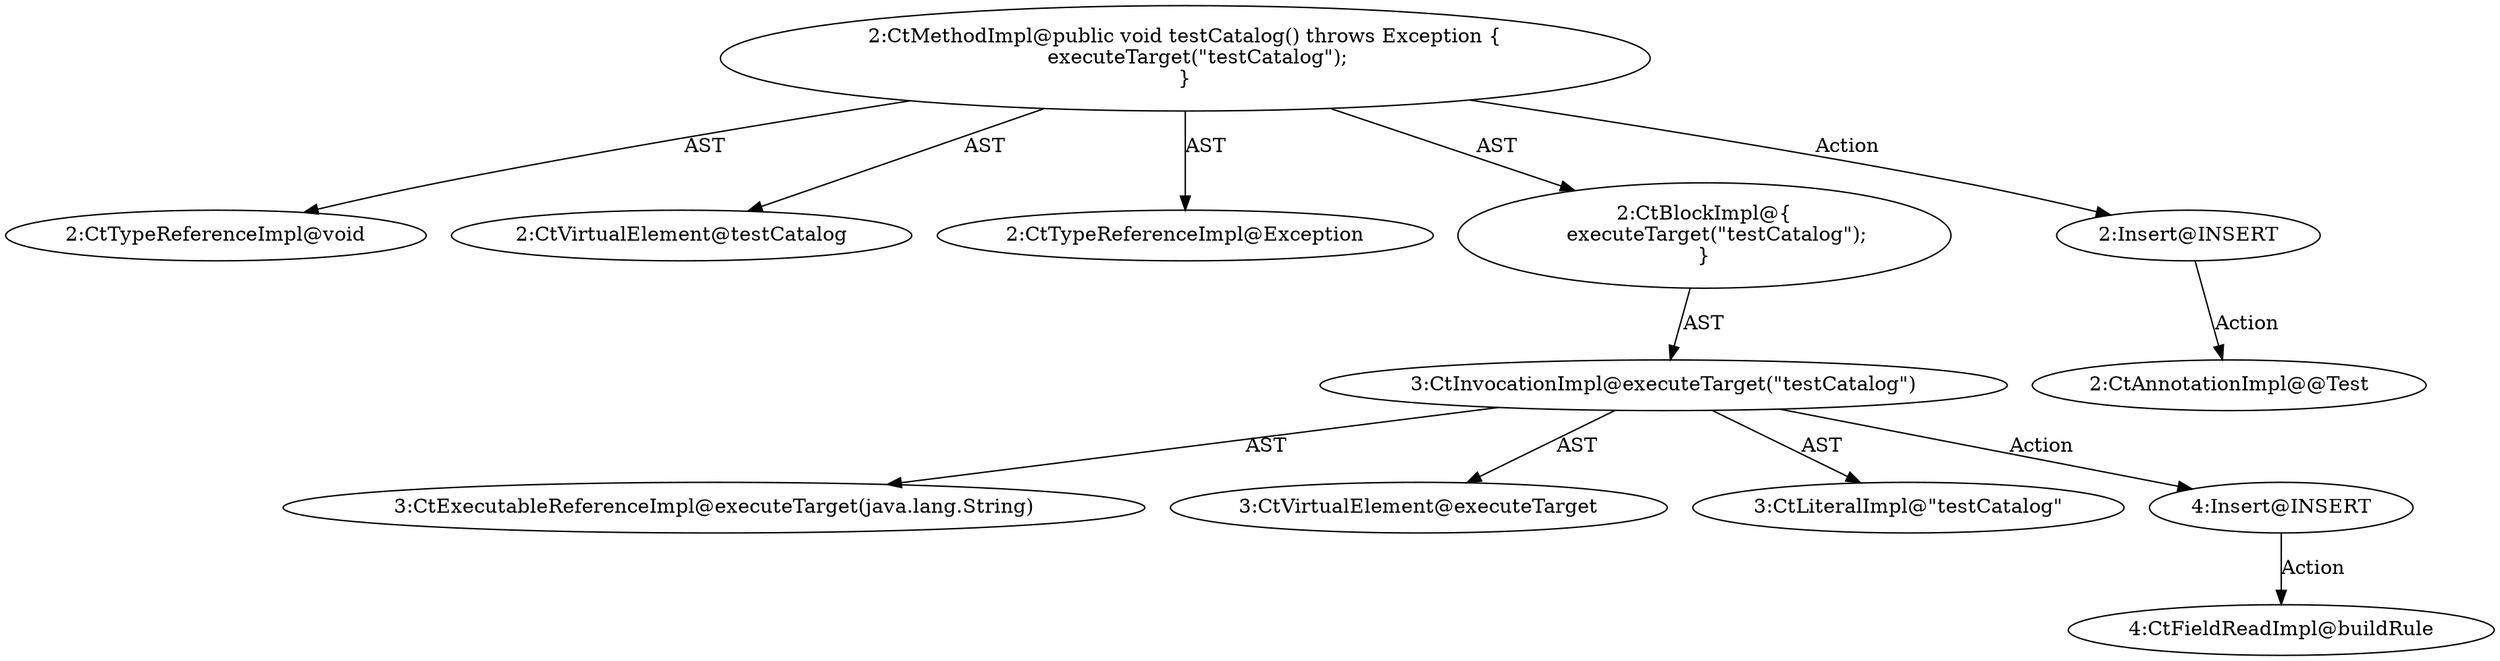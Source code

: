 digraph "testCatalog#?" {
0 [label="2:CtTypeReferenceImpl@void" shape=ellipse]
1 [label="2:CtVirtualElement@testCatalog" shape=ellipse]
2 [label="2:CtTypeReferenceImpl@Exception" shape=ellipse]
3 [label="3:CtExecutableReferenceImpl@executeTarget(java.lang.String)" shape=ellipse]
4 [label="3:CtVirtualElement@executeTarget" shape=ellipse]
5 [label="3:CtLiteralImpl@\"testCatalog\"" shape=ellipse]
6 [label="3:CtInvocationImpl@executeTarget(\"testCatalog\")" shape=ellipse]
7 [label="2:CtBlockImpl@\{
    executeTarget(\"testCatalog\");
\}" shape=ellipse]
8 [label="2:CtMethodImpl@public void testCatalog() throws Exception \{
    executeTarget(\"testCatalog\");
\}" shape=ellipse]
9 [label="2:Insert@INSERT" shape=ellipse]
10 [label="2:CtAnnotationImpl@@Test" shape=ellipse]
11 [label="4:Insert@INSERT" shape=ellipse]
12 [label="4:CtFieldReadImpl@buildRule" shape=ellipse]
6 -> 4 [label="AST"];
6 -> 3 [label="AST"];
6 -> 5 [label="AST"];
6 -> 11 [label="Action"];
7 -> 6 [label="AST"];
8 -> 1 [label="AST"];
8 -> 0 [label="AST"];
8 -> 2 [label="AST"];
8 -> 7 [label="AST"];
8 -> 9 [label="Action"];
9 -> 10 [label="Action"];
11 -> 12 [label="Action"];
}